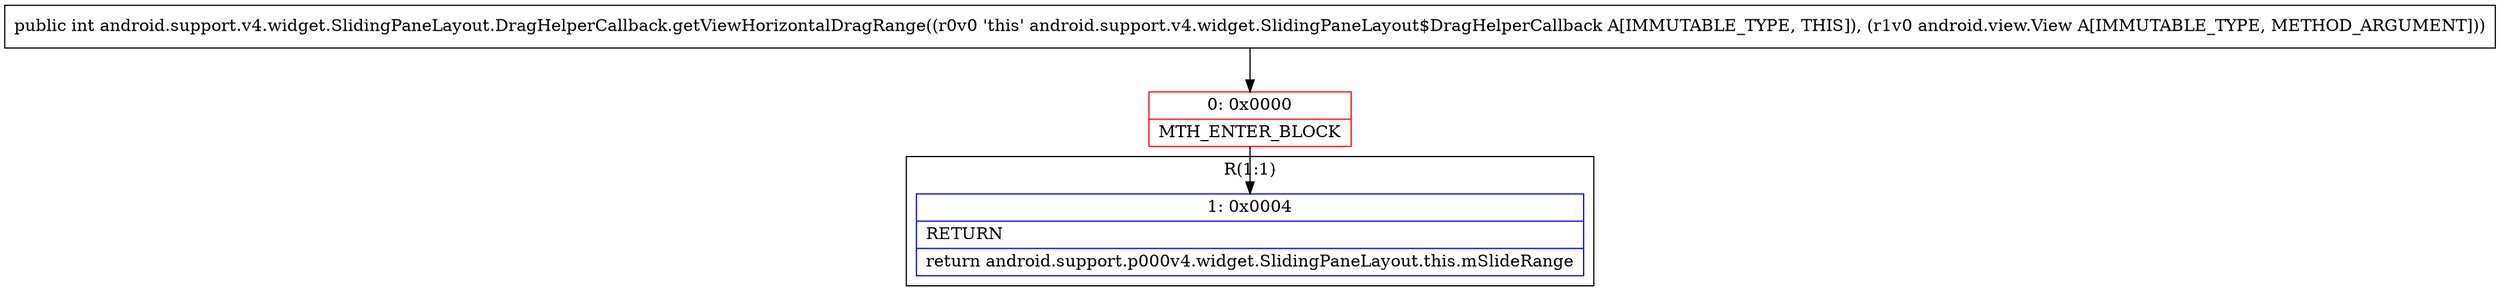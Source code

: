 digraph "CFG forandroid.support.v4.widget.SlidingPaneLayout.DragHelperCallback.getViewHorizontalDragRange(Landroid\/view\/View;)I" {
subgraph cluster_Region_170994781 {
label = "R(1:1)";
node [shape=record,color=blue];
Node_1 [shape=record,label="{1\:\ 0x0004|RETURN\l|return android.support.p000v4.widget.SlidingPaneLayout.this.mSlideRange\l}"];
}
Node_0 [shape=record,color=red,label="{0\:\ 0x0000|MTH_ENTER_BLOCK\l}"];
MethodNode[shape=record,label="{public int android.support.v4.widget.SlidingPaneLayout.DragHelperCallback.getViewHorizontalDragRange((r0v0 'this' android.support.v4.widget.SlidingPaneLayout$DragHelperCallback A[IMMUTABLE_TYPE, THIS]), (r1v0 android.view.View A[IMMUTABLE_TYPE, METHOD_ARGUMENT])) }"];
MethodNode -> Node_0;
Node_0 -> Node_1;
}

